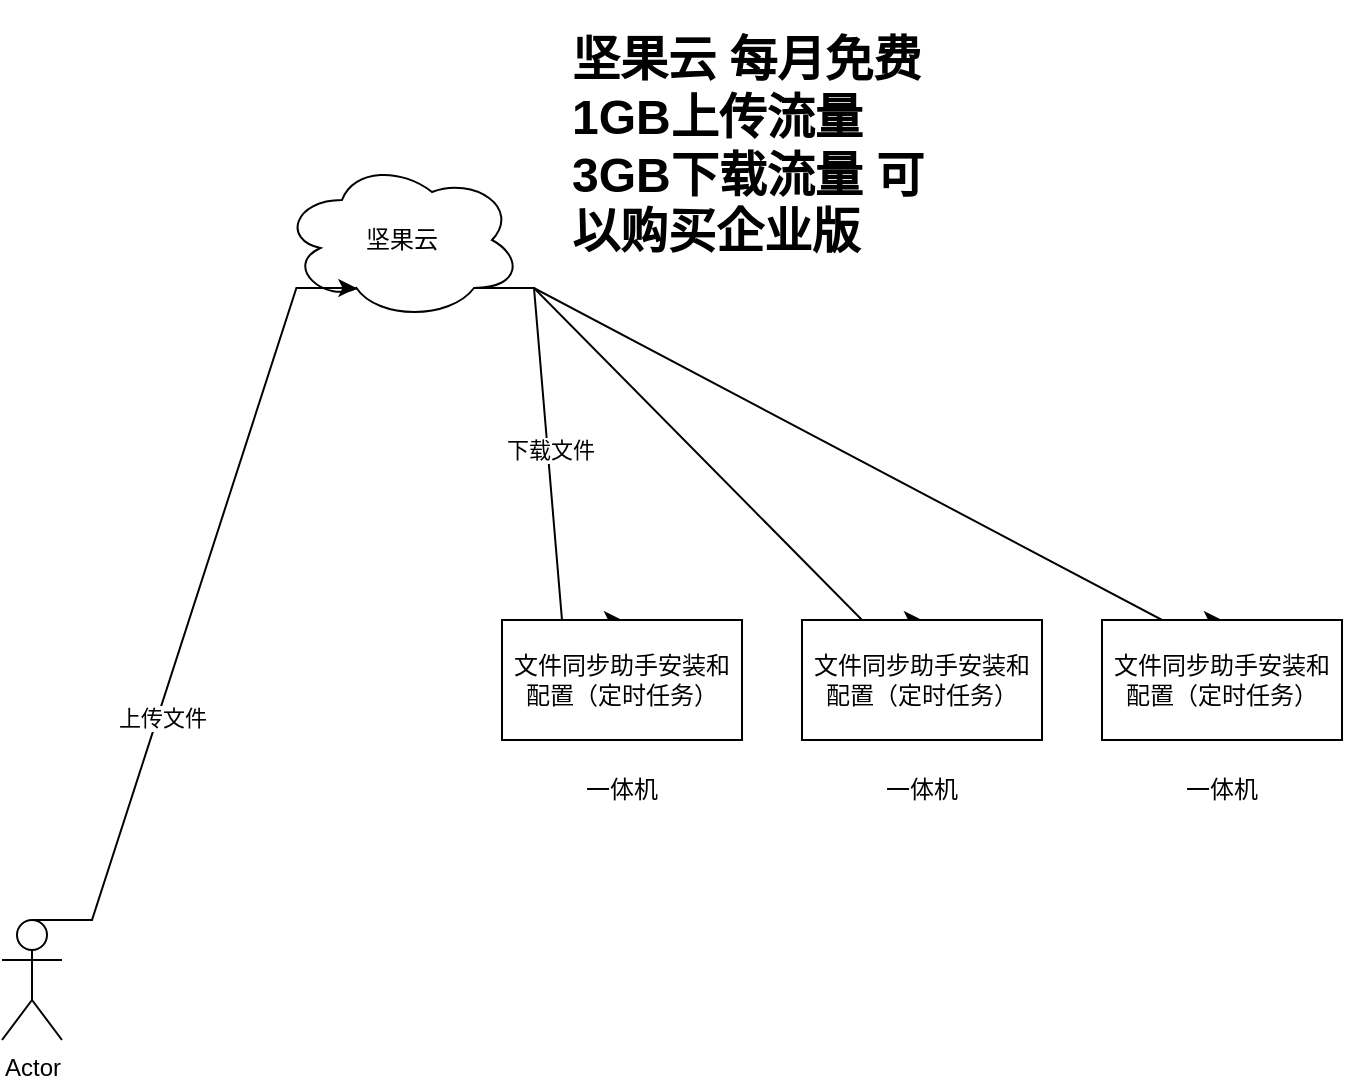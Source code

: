 <mxfile version="16.2.6" type="github">
  <diagram id="LO4wycb6kWDOInqsCqOx" name="Page-1">
    <mxGraphModel dx="1422" dy="882" grid="1" gridSize="10" guides="1" tooltips="1" connect="1" arrows="1" fold="1" page="1" pageScale="1" pageWidth="827" pageHeight="1169" math="0" shadow="0">
      <root>
        <mxCell id="0" />
        <mxCell id="1" parent="0" />
        <mxCell id="viBQAfFSvnRa7d4lcDZO-6" style="edgeStyle=entityRelationEdgeStyle;rounded=0;orthogonalLoop=1;jettySize=auto;html=1;exitX=0.8;exitY=0.8;exitDx=0;exitDy=0;exitPerimeter=0;entryX=0.5;entryY=0;entryDx=0;entryDy=0;" edge="1" parent="1" source="viBQAfFSvnRa7d4lcDZO-1" target="viBQAfFSvnRa7d4lcDZO-5">
          <mxGeometry relative="1" as="geometry" />
        </mxCell>
        <mxCell id="viBQAfFSvnRa7d4lcDZO-7" value="下载文件" style="edgeLabel;html=1;align=center;verticalAlign=middle;resizable=0;points=[];" vertex="1" connectable="0" parent="viBQAfFSvnRa7d4lcDZO-6">
          <mxGeometry x="-0.017" y="1" relative="1" as="geometry">
            <mxPoint as="offset" />
          </mxGeometry>
        </mxCell>
        <mxCell id="viBQAfFSvnRa7d4lcDZO-11" style="edgeStyle=entityRelationEdgeStyle;rounded=0;orthogonalLoop=1;jettySize=auto;html=1;exitX=0.8;exitY=0.8;exitDx=0;exitDy=0;exitPerimeter=0;entryX=0.5;entryY=0;entryDx=0;entryDy=0;" edge="1" parent="1" source="viBQAfFSvnRa7d4lcDZO-1" target="viBQAfFSvnRa7d4lcDZO-9">
          <mxGeometry relative="1" as="geometry" />
        </mxCell>
        <mxCell id="viBQAfFSvnRa7d4lcDZO-12" style="edgeStyle=entityRelationEdgeStyle;rounded=0;orthogonalLoop=1;jettySize=auto;html=1;exitX=0.8;exitY=0.8;exitDx=0;exitDy=0;exitPerimeter=0;entryX=0.5;entryY=0;entryDx=0;entryDy=0;" edge="1" parent="1" source="viBQAfFSvnRa7d4lcDZO-1" target="viBQAfFSvnRa7d4lcDZO-10">
          <mxGeometry relative="1" as="geometry" />
        </mxCell>
        <mxCell id="viBQAfFSvnRa7d4lcDZO-1" value="坚果云" style="ellipse;shape=cloud;whiteSpace=wrap;html=1;" vertex="1" parent="1">
          <mxGeometry x="250" y="130" width="120" height="80" as="geometry" />
        </mxCell>
        <mxCell id="viBQAfFSvnRa7d4lcDZO-3" style="edgeStyle=entityRelationEdgeStyle;rounded=0;orthogonalLoop=1;jettySize=auto;html=1;exitX=0.5;exitY=0;exitDx=0;exitDy=0;exitPerimeter=0;entryX=0.31;entryY=0.8;entryDx=0;entryDy=0;entryPerimeter=0;" edge="1" parent="1" source="viBQAfFSvnRa7d4lcDZO-2" target="viBQAfFSvnRa7d4lcDZO-1">
          <mxGeometry relative="1" as="geometry" />
        </mxCell>
        <mxCell id="viBQAfFSvnRa7d4lcDZO-4" value="上传文件" style="edgeLabel;html=1;align=center;verticalAlign=middle;resizable=0;points=[];" vertex="1" connectable="0" parent="viBQAfFSvnRa7d4lcDZO-3">
          <mxGeometry x="-0.302" y="-2" relative="1" as="geometry">
            <mxPoint as="offset" />
          </mxGeometry>
        </mxCell>
        <mxCell id="viBQAfFSvnRa7d4lcDZO-2" value="Actor" style="shape=umlActor;verticalLabelPosition=bottom;verticalAlign=top;html=1;outlineConnect=0;" vertex="1" parent="1">
          <mxGeometry x="110" y="510" width="30" height="60" as="geometry" />
        </mxCell>
        <mxCell id="viBQAfFSvnRa7d4lcDZO-5" value="文件同步助手安装和配置（定时任务）" style="rounded=0;whiteSpace=wrap;html=1;" vertex="1" parent="1">
          <mxGeometry x="360" y="360" width="120" height="60" as="geometry" />
        </mxCell>
        <mxCell id="viBQAfFSvnRa7d4lcDZO-8" value="一体机" style="text;html=1;strokeColor=none;fillColor=none;align=center;verticalAlign=middle;whiteSpace=wrap;rounded=0;" vertex="1" parent="1">
          <mxGeometry x="390" y="430" width="60" height="30" as="geometry" />
        </mxCell>
        <mxCell id="viBQAfFSvnRa7d4lcDZO-9" value="文件同步助手安装和配置（定时任务）" style="rounded=0;whiteSpace=wrap;html=1;" vertex="1" parent="1">
          <mxGeometry x="510" y="360" width="120" height="60" as="geometry" />
        </mxCell>
        <mxCell id="viBQAfFSvnRa7d4lcDZO-10" value="文件同步助手安装和配置（定时任务）" style="rounded=0;whiteSpace=wrap;html=1;" vertex="1" parent="1">
          <mxGeometry x="660" y="360" width="120" height="60" as="geometry" />
        </mxCell>
        <mxCell id="viBQAfFSvnRa7d4lcDZO-13" value="一体机" style="text;html=1;strokeColor=none;fillColor=none;align=center;verticalAlign=middle;whiteSpace=wrap;rounded=0;" vertex="1" parent="1">
          <mxGeometry x="540" y="430" width="60" height="30" as="geometry" />
        </mxCell>
        <mxCell id="viBQAfFSvnRa7d4lcDZO-14" value="一体机" style="text;html=1;strokeColor=none;fillColor=none;align=center;verticalAlign=middle;whiteSpace=wrap;rounded=0;" vertex="1" parent="1">
          <mxGeometry x="690" y="430" width="60" height="30" as="geometry" />
        </mxCell>
        <mxCell id="viBQAfFSvnRa7d4lcDZO-15" value="&lt;h1&gt;坚果云 每月免费1GB上传流量 3GB下载流量 可以购买企业版&lt;/h1&gt;" style="text;html=1;strokeColor=none;fillColor=none;spacing=5;spacingTop=-20;whiteSpace=wrap;overflow=hidden;rounded=0;" vertex="1" parent="1">
          <mxGeometry x="390" y="60" width="190" height="120" as="geometry" />
        </mxCell>
      </root>
    </mxGraphModel>
  </diagram>
</mxfile>
